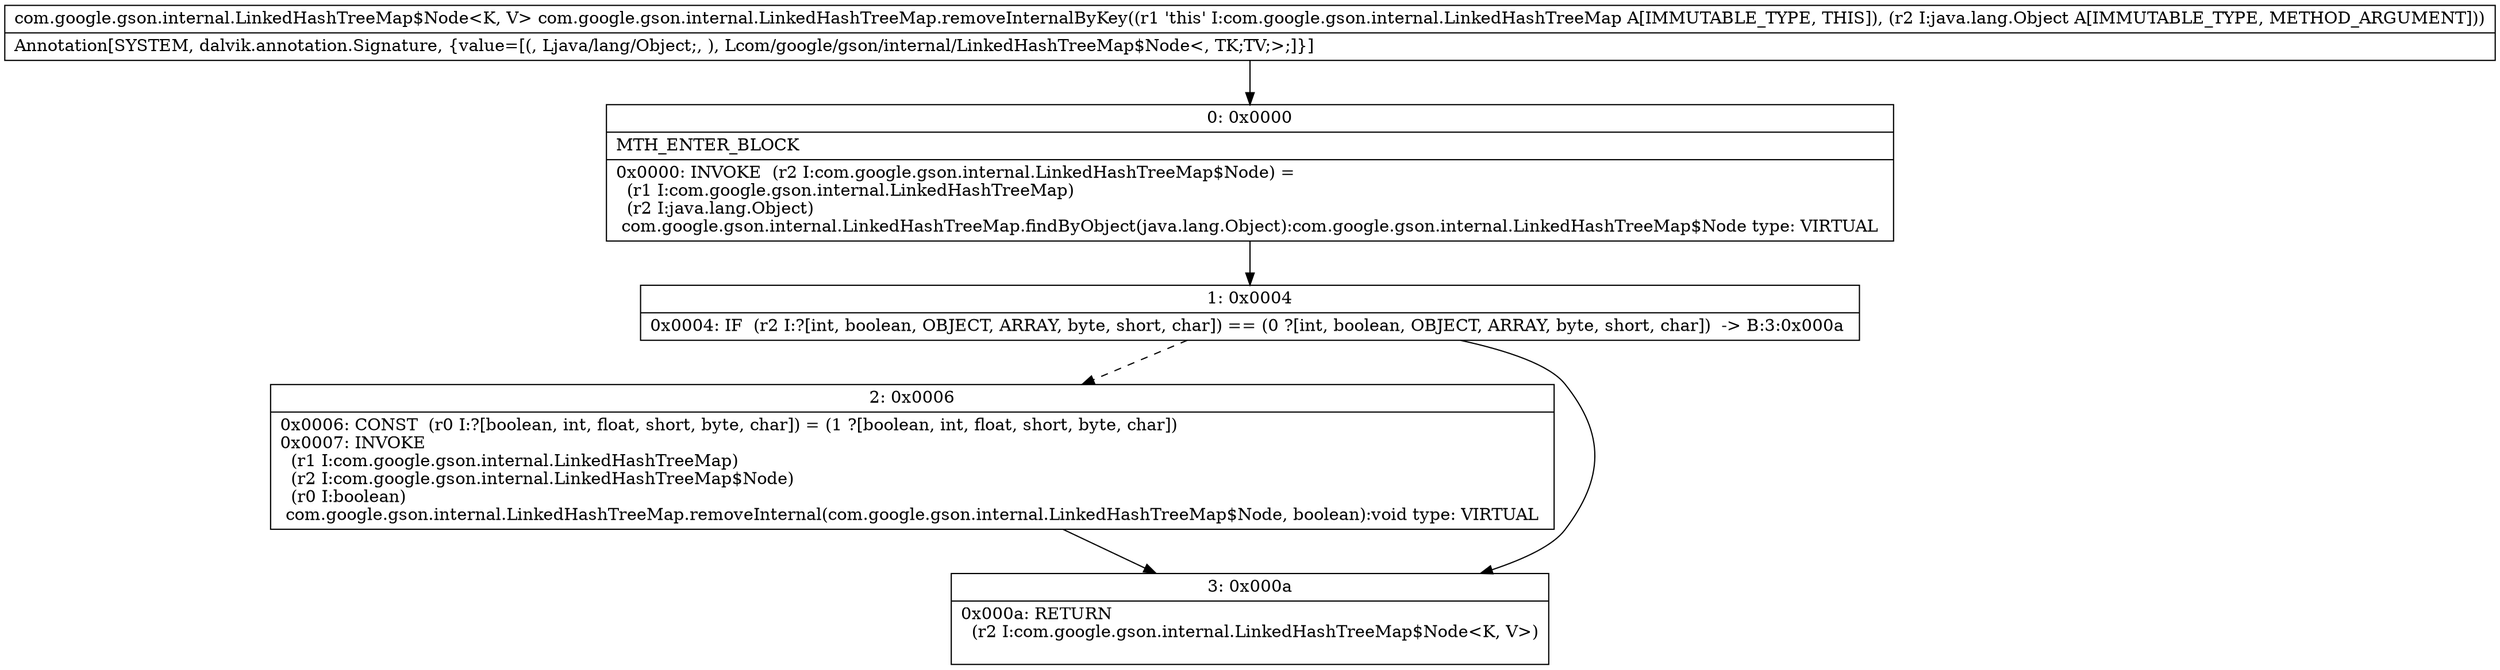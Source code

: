 digraph "CFG forcom.google.gson.internal.LinkedHashTreeMap.removeInternalByKey(Ljava\/lang\/Object;)Lcom\/google\/gson\/internal\/LinkedHashTreeMap$Node;" {
Node_0 [shape=record,label="{0\:\ 0x0000|MTH_ENTER_BLOCK\l|0x0000: INVOKE  (r2 I:com.google.gson.internal.LinkedHashTreeMap$Node) = \l  (r1 I:com.google.gson.internal.LinkedHashTreeMap)\l  (r2 I:java.lang.Object)\l com.google.gson.internal.LinkedHashTreeMap.findByObject(java.lang.Object):com.google.gson.internal.LinkedHashTreeMap$Node type: VIRTUAL \l}"];
Node_1 [shape=record,label="{1\:\ 0x0004|0x0004: IF  (r2 I:?[int, boolean, OBJECT, ARRAY, byte, short, char]) == (0 ?[int, boolean, OBJECT, ARRAY, byte, short, char])  \-\> B:3:0x000a \l}"];
Node_2 [shape=record,label="{2\:\ 0x0006|0x0006: CONST  (r0 I:?[boolean, int, float, short, byte, char]) = (1 ?[boolean, int, float, short, byte, char]) \l0x0007: INVOKE  \l  (r1 I:com.google.gson.internal.LinkedHashTreeMap)\l  (r2 I:com.google.gson.internal.LinkedHashTreeMap$Node)\l  (r0 I:boolean)\l com.google.gson.internal.LinkedHashTreeMap.removeInternal(com.google.gson.internal.LinkedHashTreeMap$Node, boolean):void type: VIRTUAL \l}"];
Node_3 [shape=record,label="{3\:\ 0x000a|0x000a: RETURN  \l  (r2 I:com.google.gson.internal.LinkedHashTreeMap$Node\<K, V\>)\l \l}"];
MethodNode[shape=record,label="{com.google.gson.internal.LinkedHashTreeMap$Node\<K, V\> com.google.gson.internal.LinkedHashTreeMap.removeInternalByKey((r1 'this' I:com.google.gson.internal.LinkedHashTreeMap A[IMMUTABLE_TYPE, THIS]), (r2 I:java.lang.Object A[IMMUTABLE_TYPE, METHOD_ARGUMENT]))  | Annotation[SYSTEM, dalvik.annotation.Signature, \{value=[(, Ljava\/lang\/Object;, ), Lcom\/google\/gson\/internal\/LinkedHashTreeMap$Node\<, TK;TV;\>;]\}]\l}"];
MethodNode -> Node_0;
Node_0 -> Node_1;
Node_1 -> Node_2[style=dashed];
Node_1 -> Node_3;
Node_2 -> Node_3;
}

